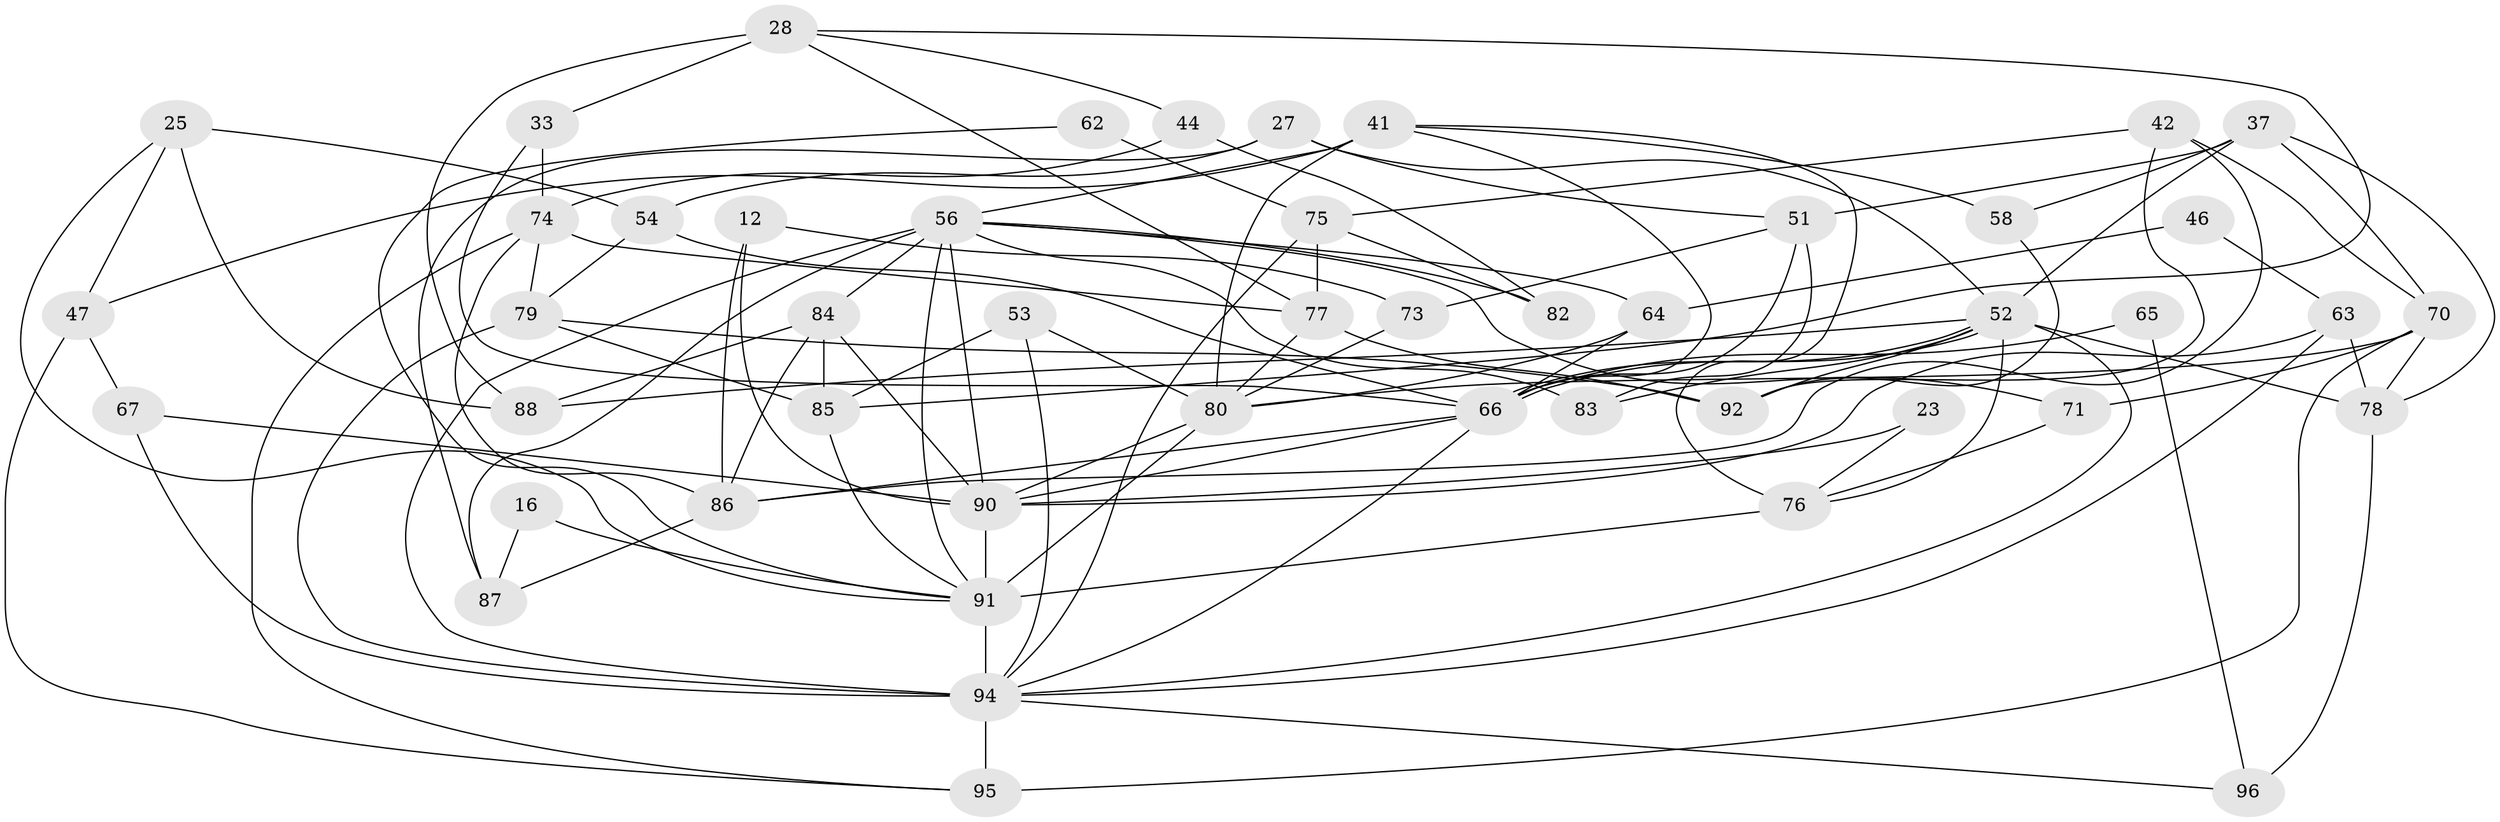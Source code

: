 // original degree distribution, {4: 0.21875, 3: 0.3333333333333333, 7: 0.052083333333333336, 2: 0.11458333333333333, 5: 0.20833333333333334, 6: 0.052083333333333336, 9: 0.010416666666666666, 8: 0.010416666666666666}
// Generated by graph-tools (version 1.1) at 2025/50/03/09/25 04:50:54]
// undirected, 48 vertices, 115 edges
graph export_dot {
graph [start="1"]
  node [color=gray90,style=filled];
  12;
  16;
  23;
  25 [super="+17"];
  27;
  28 [super="+4+10"];
  33;
  37 [super="+30+36"];
  41 [super="+32"];
  42;
  44;
  46;
  47;
  51 [super="+48"];
  52 [super="+11+21"];
  53;
  54;
  56 [super="+38"];
  58;
  62;
  63;
  64;
  65;
  66 [super="+49"];
  67 [super="+60"];
  70 [super="+35"];
  71;
  73;
  74;
  75;
  76;
  77 [super="+72"];
  78 [super="+59"];
  79;
  80 [super="+1+13+34+61"];
  82 [super="+29"];
  83;
  84 [super="+24"];
  85 [super="+7"];
  86 [super="+68"];
  87;
  88;
  90 [super="+14+18+22+45+89"];
  91 [super="+50+81"];
  92 [super="+43"];
  94 [super="+93+55"];
  95 [super="+20+26"];
  96;
  12 -- 73;
  12 -- 90 [weight=2];
  12 -- 86 [weight=2];
  16 -- 87;
  16 -- 91;
  23 -- 76;
  23 -- 90 [weight=2];
  25 -- 47;
  25 -- 88;
  25 -- 54;
  25 -- 91;
  27 -- 54;
  27 -- 51;
  27 -- 87;
  27 -- 52;
  28 -- 33;
  28 -- 88 [weight=2];
  28 -- 44;
  28 -- 77;
  28 -- 85;
  33 -- 74;
  33 -- 66;
  37 -- 51;
  37 -- 70;
  37 -- 52;
  37 -- 58;
  37 -- 78;
  41 -- 58;
  41 -- 76;
  41 -- 47;
  41 -- 56 [weight=2];
  41 -- 66;
  41 -- 80;
  42 -- 86;
  42 -- 70 [weight=2];
  42 -- 75;
  42 -- 92;
  44 -- 74;
  44 -- 82;
  46 -- 63;
  46 -- 64;
  47 -- 67 [weight=2];
  47 -- 95;
  51 -- 66;
  51 -- 73;
  51 -- 83;
  52 -- 66 [weight=2];
  52 -- 66;
  52 -- 92 [weight=2];
  52 -- 76 [weight=2];
  52 -- 83;
  52 -- 88;
  52 -- 94;
  52 -- 78;
  53 -- 85;
  53 -- 94;
  53 -- 80;
  54 -- 79;
  54 -- 66;
  56 -- 84 [weight=2];
  56 -- 71;
  56 -- 87;
  56 -- 90 [weight=2];
  56 -- 64;
  56 -- 83;
  56 -- 82;
  56 -- 94;
  56 -- 91;
  58 -- 92;
  62 -- 75;
  62 -- 91;
  63 -- 78;
  63 -- 90;
  63 -- 94;
  64 -- 80;
  64 -- 66;
  65 -- 96;
  65 -- 66;
  66 -- 90;
  66 -- 86 [weight=2];
  66 -- 94;
  67 -- 90 [weight=2];
  67 -- 94 [weight=2];
  70 -- 71;
  70 -- 95 [weight=2];
  70 -- 80;
  70 -- 78;
  71 -- 76;
  73 -- 80;
  74 -- 77 [weight=2];
  74 -- 86;
  74 -- 79;
  74 -- 95;
  75 -- 77;
  75 -- 82;
  75 -- 94;
  76 -- 91 [weight=3];
  77 -- 92 [weight=2];
  77 -- 80;
  78 -- 96;
  79 -- 85;
  79 -- 92;
  79 -- 94;
  80 -- 91 [weight=2];
  80 -- 90 [weight=4];
  84 -- 85;
  84 -- 90;
  84 -- 88;
  84 -- 86;
  85 -- 91;
  86 -- 87;
  90 -- 91 [weight=3];
  91 -- 94 [weight=3];
  94 -- 96;
  94 -- 95;
}
